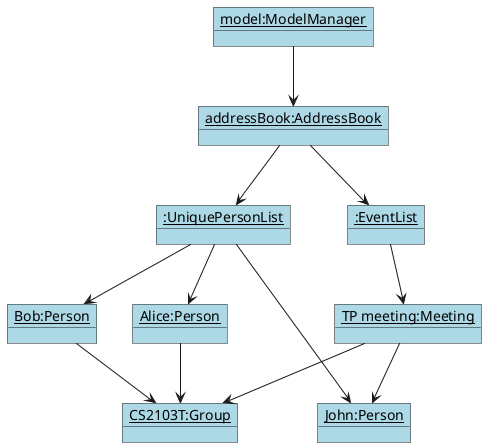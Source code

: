 @startuml
'https://plantuml.com/object-diagram

!define MySkin
skinparam object {
  BackgroundColor LightBlue
}

object "__model:ModelManager__" as model
object "__addressBook:AddressBook__" as addressBook
object "__:UniquePersonList__" as uniquePersonList
object "__:EventList__" as eventList

object "__TP meeting:Meeting__" as tp_meeting

object "__Bob:Person__" as Bob
object "__Alice:Person__" as Alice
object "__John:Person__" as John

object "__CS2103T:Group__" as cs2103t

model --> addressBook
addressBook --> uniquePersonList
addressBook --> eventList
uniquePersonList --> Bob
uniquePersonList --> Alice
uniquePersonList --> John

Alice --> cs2103t
Bob --> cs2103t

eventList --> tp_meeting

tp_meeting --> cs2103t
tp_meeting --> John

@enduml